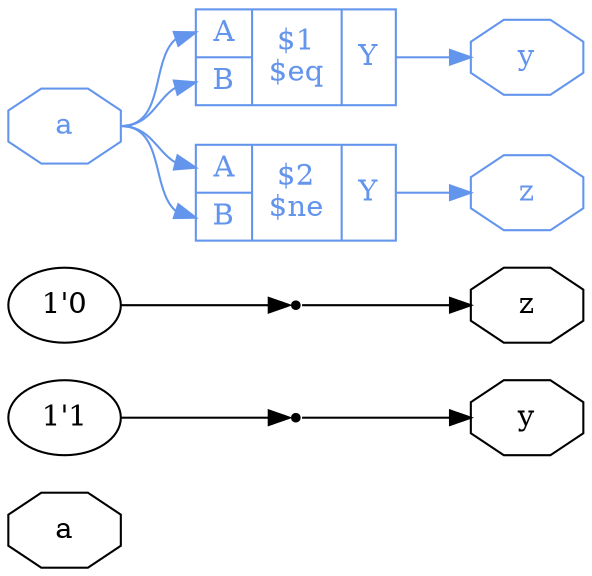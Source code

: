 digraph root {
	graph [rankdir=LR,
		remincross=true
	];
	node [label="\N"];
	subgraph after {
		graph [rankdir=LR,
			remincross=true
		];
		node [color="",
			fontcolor="",
			label="\N",
			shape=""
		];
		edge [color="",
			fontcolor="",
			headport="",
			label="",
			tailport=""
		];
		n1	[color=black,
			fontcolor=black,
			label=a,
			shape=octagon];
		n2	[color=black,
			fontcolor=black,
			label=y,
			shape=octagon];
		n3	[color=black,
			fontcolor=black,
			label=z,
			shape=octagon];
		v0	[label="1'0"];
		x1	[shape=point];
		v0:e -> x1:w	[color=black,
			fontcolor=black];
		x1:e -> n3:w	[color=black,
			fontcolor=black];
		v2	[label="1'1"];
		x3	[shape=point];
		v2:e -> x3:w	[color=black,
			fontcolor=black];
		x3:e -> n2:w	[color=black,
			fontcolor=black];
	}
	subgraph uut {
		graph [rankdir=LR,
			remincross=true
		];
		node [color="",
			fontcolor="",
			label="\N",
			shape=""
		];
		edge [color="",
			fontcolor="",
			headport="",
			label="",
			tailport=""
		];
		n1_gv1	[color=cornflowerblue,
			fontcolor=cornflowerblue,
			label=a,
			shape=octagon];
		c7	[color=cornflowerblue,
			fontcolor=cornflowerblue,
			label="{{<p4> A|<p5> B}|$1\n$eq|{<p6> Y}}",
			shape=record];
		n1_gv1:e -> c7:p4:w	[color=cornflowerblue,
			fontcolor=cornflowerblue];
		n1_gv1:e -> c7:p5:w	[color=cornflowerblue,
			fontcolor=cornflowerblue];
		c8	[color=cornflowerblue,
			fontcolor=cornflowerblue,
			label="{{<p4> A|<p5> B}|$2\n$ne|{<p6> Y}}",
			shape=record];
		n1_gv1:e -> c8:p4:w	[color=cornflowerblue,
			fontcolor=cornflowerblue];
		n1_gv1:e -> c8:p5:w	[color=cornflowerblue,
			fontcolor=cornflowerblue];
		n2_gv1	[color=cornflowerblue,
			fontcolor=cornflowerblue,
			label=y,
			shape=octagon];
		n3_gv1	[color=cornflowerblue,
			fontcolor=cornflowerblue,
			label=z,
			shape=octagon];
		c7:p6:e -> n2_gv1:w	[color=cornflowerblue,
			fontcolor=cornflowerblue];
		c8:p6:e -> n3_gv1:w	[color=cornflowerblue,
			fontcolor=cornflowerblue];
	}
}
